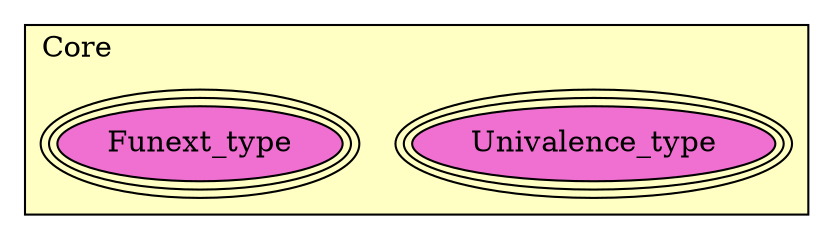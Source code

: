 digraph HoTT_Metatheory_Core {
  graph [ratio=0.5]
  node [style=filled]
Core_Univalence_type [label="Univalence_type", URL=<Core.html#Univalence_type>, peripheries=3, fillcolor="#F070D1"] ;
Core_Funext_type [label="Funext_type", URL=<Core.html#Funext_type>, peripheries=3, fillcolor="#F070D1"] ;
subgraph cluster_Core { label="Core"; fillcolor="#FFFFC3"; labeljust=l; style=filled 
Core_Funext_type; Core_Univalence_type; };
} /* END */
